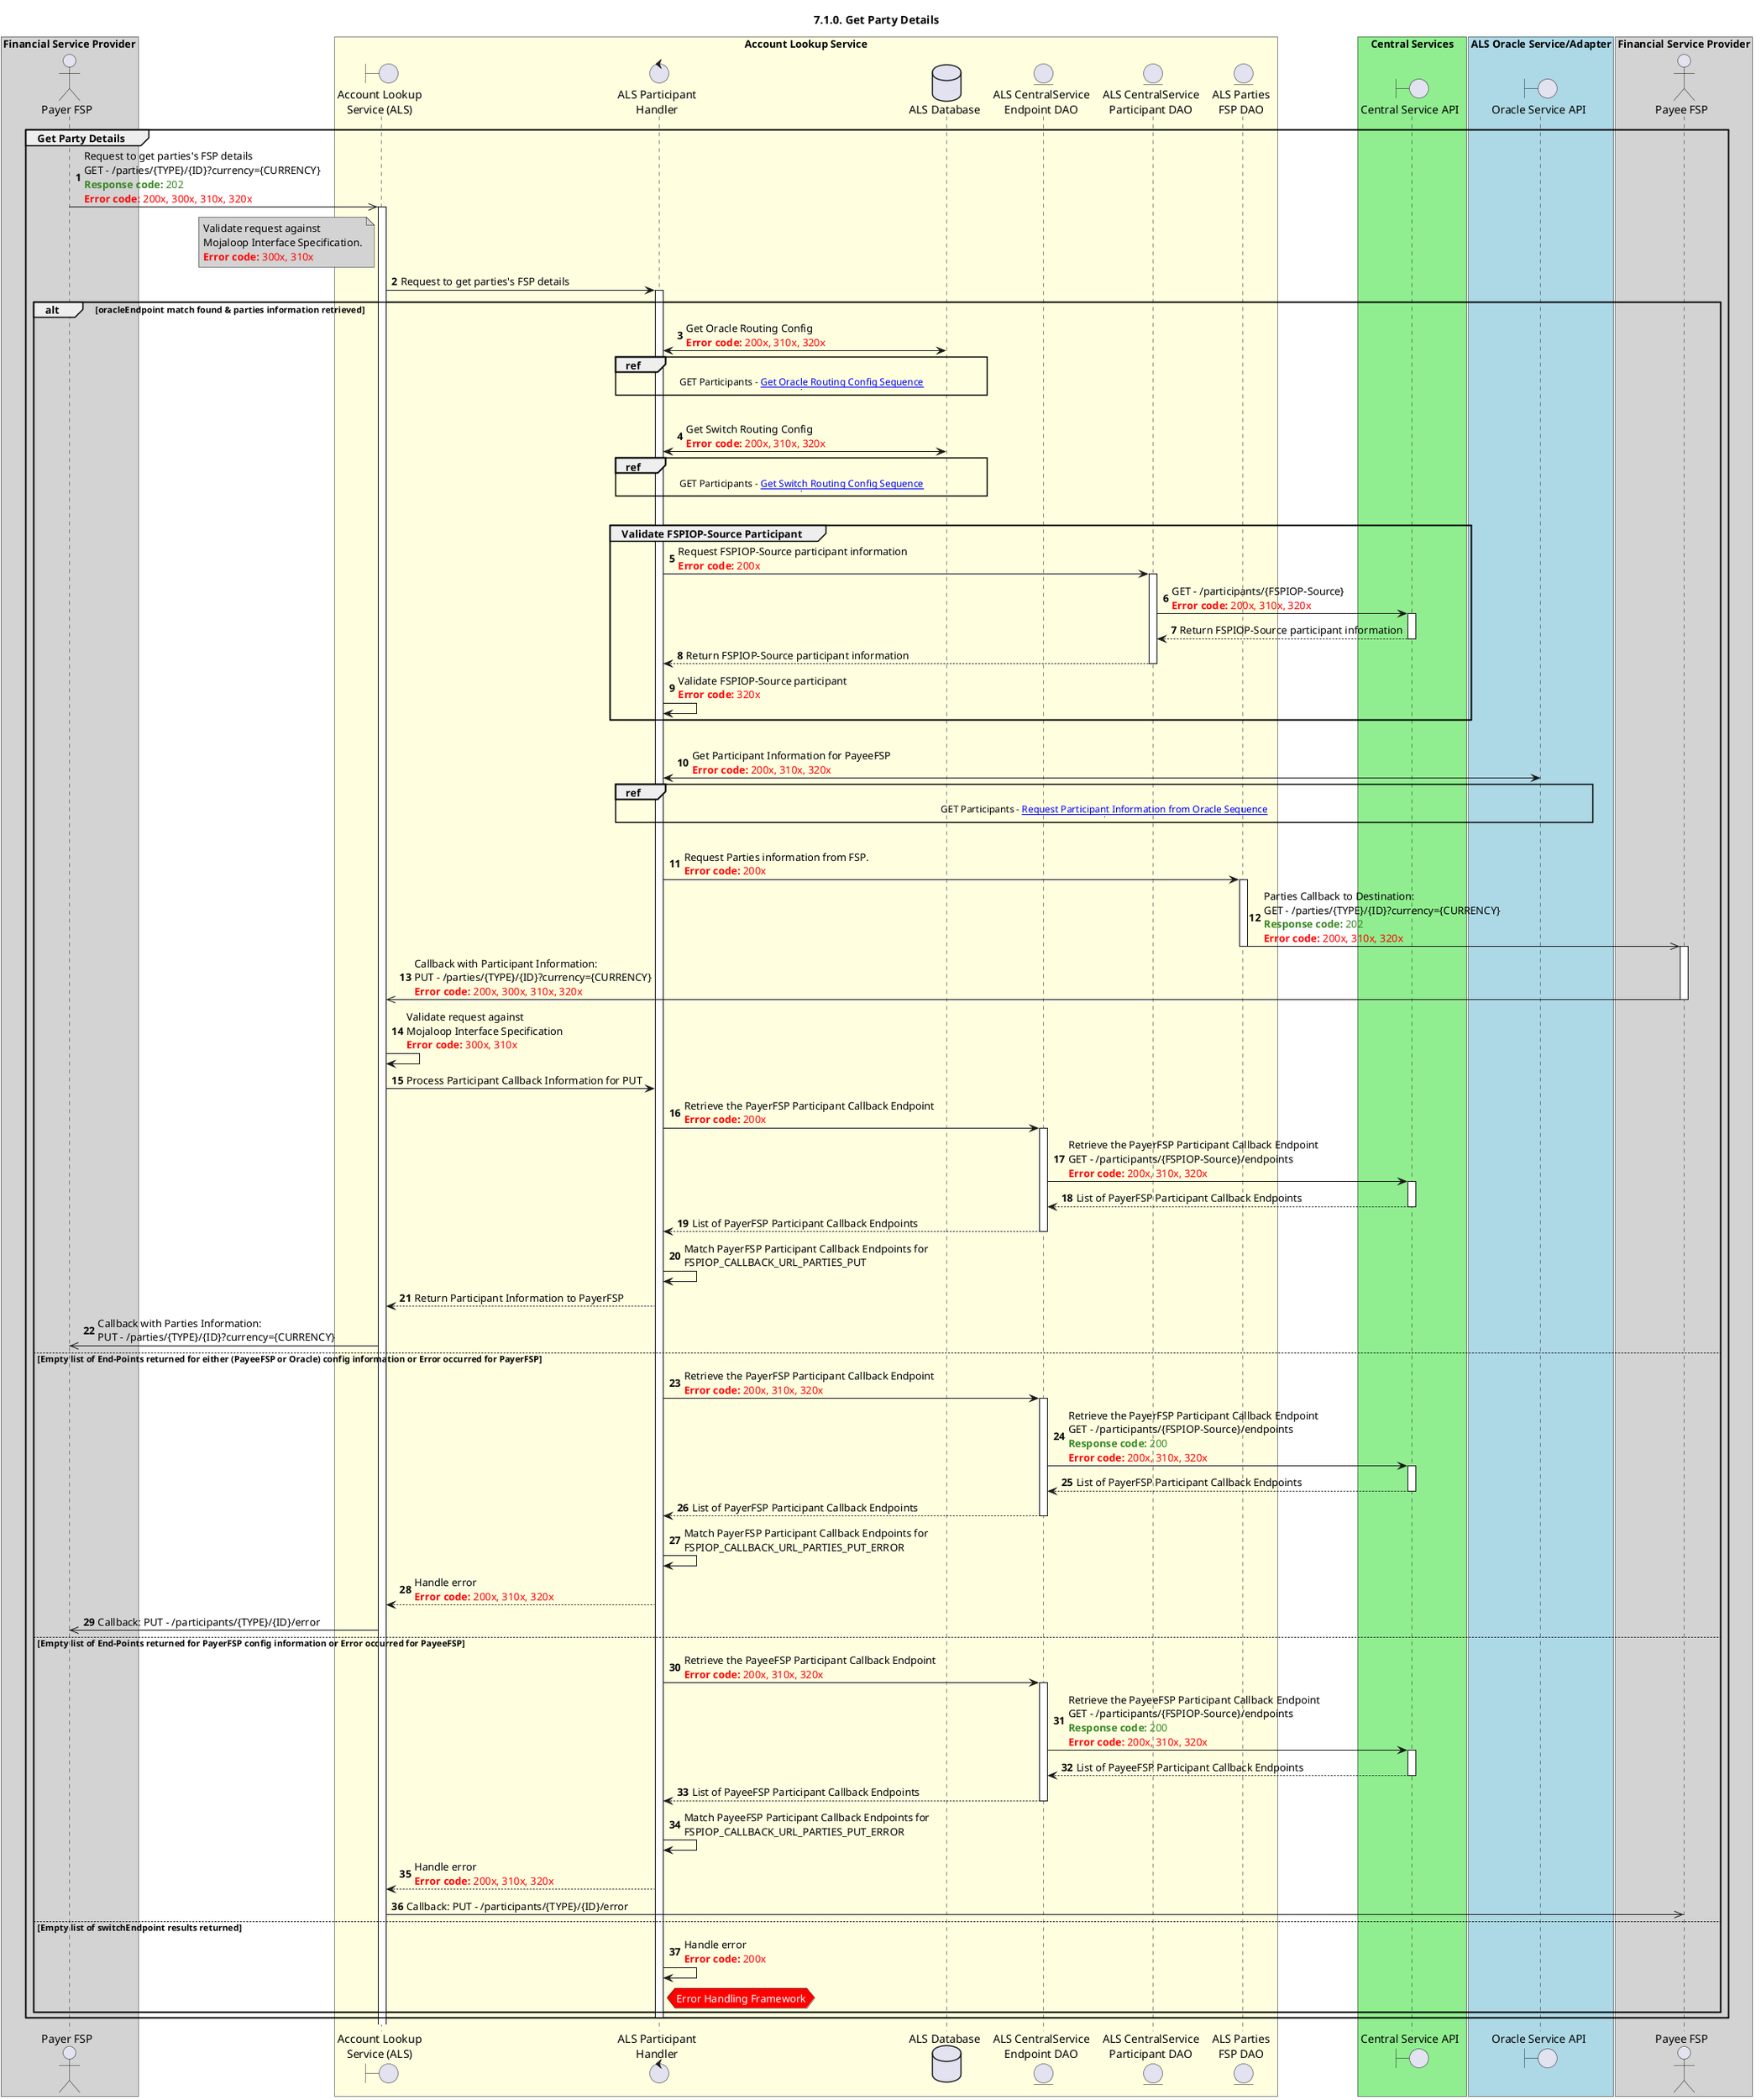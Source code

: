 /'*****
 License
 --------------
 Copyright © 2017 Bill & Melinda Gates Foundation
 The Mojaloop files are made available by the Bill & Melinda Gates Foundation under the Apache License, Version 2.0 (the "License") and you may not use these files except in compliance with the License. You may obtain a copy of the License at
 http://www.apache.org/licenses/LICENSE-2.0
 Unless required by applicable law or agreed to in writing, the Mojaloop files are distributed on an "AS IS" BASIS, WITHOUT WARRANTIES OR CONDITIONS OF ANY KIND, either express or implied. See the License for the specific language governing permissions and limitations under the License.
 Contributors
 --------------
 This is the official list of the Mojaloop project contributors for this file.
 Names of the original copyright holders (individuals or organizations)
 should be listed with a '*' in the first column. People who have
 contributed from an organization can be listed under the organization
 that actually holds the copyright for their contributions (see the
 Gates Foundation organization for an example). Those individuals should have
 their names indented and be marked with a '-'. Email address can be added
 optionally within square brackets <email>.
 * Gates Foundation
 - Name Surname <name.surname@gatesfoundation.com>

 * Georgi Georgiev <georgi.georgiev@modusbox.com>
 * Rajiv Mothilal <rajiv.mothilal@modusbox.com>
 --------------
 ******'/


@startuml
' declare title
title 7.1.0. Get Party Details

autonumber
' Actor Keys:
' boundary - APIs/Interfaces, etc
' entity - Database Access Objects
' database - Database Persistance Store

' declare actors
actor "Payer FSP" as PAYER_FSP
actor "Payee FSP" as PAYEE_FSP
boundary "Account Lookup\nService (ALS)" as ALS_API
control "ALS Participant\nHandler" as ALS_PARTICIPANT_HANDLER
entity "ALS CentralService\nEndpoint DAO" as ALS_CENTRALSERVICE_ENDPOINT_CONFIG_DAO
entity "ALS CentralService\nParticipant DAO" as ALS_CENTRALSERVICE_PARTICIPANT_DAO
'entity "ALS Participant Oracle DAO" as ALS_PARTICIPANT_ORACLE_DAO
entity "ALS Parties\nFSP DAO" as ALS_PARTIES_FSP_DAO
database "ALS Database" as ALS_DB
boundary "Oracle Service API" as ORACLE_API
boundary "Central Service API" as CENTRALSERVICE_API

box "Financial Service Provider" #LightGrey
participant PAYER_FSP
end box

box "Account Lookup Service" #LightYellow
participant ALS_API
participant ALS_PARTICIPANT_HANDLER
participant ALS_DB
participant ALS_CENTRALSERVICE_ENDPOINT_CONFIG_DAO
participant ALS_CENTRALSERVICE_PARTICIPANT_DAO
participant ALS_PARTIES_FSP_DAO
end box

box "Central Services" #LightGreen
participant CENTRALSERVICE_API
end box

box "ALS Oracle Service/Adapter" #LightBlue
participant ORACLE_API
end box

box "Financial Service Provider" #LightGrey
participant PAYEE_FSP
end box

' START OF FLOW

group Get Party Details
    PAYER_FSP ->> ALS_API: Request to get parties's FSP details\nGET - /parties/{TYPE}/{ID}?currency={CURRENCY}\n<color #388724><b>Response code:</b> 202</color>\n<color #red><b>Error code:</b> 200x, 300x, 310x, 320x</color>
    activate ALS_API
    note left ALS_API #lightgray
        Validate request against
        Mojaloop Interface Specification.
        <color #red><b>Error code:</b> 300x, 310x</color>
    end note

    ALS_API -> ALS_PARTICIPANT_HANDLER: Request to get parties's FSP details

    alt oracleEndpoint match found & parties information retrieved
        activate ALS_PARTICIPANT_HANDLER
        '********************* Retrieve Oracle Routing Information - START ************************
        ALS_PARTICIPANT_HANDLER <-> ALS_DB: Get Oracle Routing Config\n<color #red><b>Error code:</b> 200x, 310x, 320x</color>
        ref over ALS_PARTICIPANT_HANDLER, ALS_DB
            GET Participants - [[https://docs.mojaloop.live/mojaloop-technical-overview/account-lookup-service/als-get-participants.html Get Oracle Routing Config Sequence]]
            |||
        end ref
        '********************* Retrieve Oracle Routing Information - END ************************
        |||
        '********************* Retrieve Switch Routing Information - START ************************
        ALS_PARTICIPANT_HANDLER <-> ALS_DB: Get Switch Routing Config\n<color #red><b>Error code:</b> 200x, 310x, 320x</color>
        ref over ALS_PARTICIPANT_HANDLER, ALS_DB
            GET Participants - [[https://docs.mojaloop.live/mojaloop-technical-overview/account-lookup-service/als-get-participants.html Get Switch Routing Config Sequence]]
            |||
        end ref
        '********************* Retrieve Switch Routing Information - END ************************
        |||
        group Validate FSPIOP-Source Participant
            ALS_PARTICIPANT_HANDLER -> ALS_CENTRALSERVICE_PARTICIPANT_DAO: Request FSPIOP-Source participant information\n<color #red><b>Error code:</b> 200x</color>
            activate ALS_CENTRALSERVICE_PARTICIPANT_DAO

            ALS_CENTRALSERVICE_PARTICIPANT_DAO -> CENTRALSERVICE_API: GET - /participants/{FSPIOP-Source}\n<color #red><b>Error code:</b> 200x, 310x, 320x</color>
            activate CENTRALSERVICE_API
            CENTRALSERVICE_API --> ALS_CENTRALSERVICE_PARTICIPANT_DAO: Return FSPIOP-Source participant information
            deactivate CENTRALSERVICE_API

            ALS_CENTRALSERVICE_PARTICIPANT_DAO --> ALS_PARTICIPANT_HANDLER: Return FSPIOP-Source participant information

            deactivate ALS_CENTRALSERVICE_PARTICIPANT_DAO

            ALS_PARTICIPANT_HANDLER -> ALS_PARTICIPANT_HANDLER: Validate FSPIOP-Source participant\n<color #red><b>Error code:</b> 320x</color>
        end group
        |||

        '********************* Request Oracle Participant Information - START ************************

        ALS_PARTICIPANT_HANDLER <-> ORACLE_API: Get Participant Information for PayeeFSP\n<color #red><b>Error code:</b> 200x, 310x, 320x</color>
        ref over ALS_PARTICIPANT_HANDLER, ORACLE_API
            GET Participants - [[https://docs.mojaloop.live/mojaloop-technical-overview/account-lookup-service/als-get-participants.html Request Participant Information from Oracle Sequence]]
            |||
        end ref

        '********************* Request Oracle Participant Information - END ************************
        |||
        '********************* Request Parties Information - START ************************

        ALS_PARTICIPANT_HANDLER -> ALS_PARTIES_FSP_DAO: Request Parties information from FSP.\n<color #red><b>Error code:</b> 200x</color>

        activate ALS_PARTIES_FSP_DAO
        ALS_PARTIES_FSP_DAO ->> PAYEE_FSP: Parties Callback to Destination:\nGET - /parties/{TYPE}/{ID}?currency={CURRENCY}\n<color #388724><b>Response code:</b> 202</color>\n<color #red><b>Error code:</b> 200x, 310x, 320x</color>
        deactivate ALS_PARTIES_FSP_DAO
        activate PAYEE_FSP

        PAYEE_FSP ->> ALS_API: Callback with Participant Information:\nPUT - /parties/{TYPE}/{ID}?currency={CURRENCY}\n<color #red><b>Error code:</b> 200x, 300x, 310x, 320x</color>
        deactivate PAYEE_FSP

        ALS_API -> ALS_API: Validate request against\nMojaloop Interface Specification\n<color #red><b>Error code:</b> 300x, 310x</color>
        ALS_API -> ALS_PARTICIPANT_HANDLER: Process Participant Callback Information for PUT

        '********************* Request Parties Information - END ************************

        '********************* Get PayerFSP Participant Information - START ************************

        ALS_PARTICIPANT_HANDLER -> ALS_CENTRALSERVICE_ENDPOINT_CONFIG_DAO: Retrieve the PayerFSP Participant Callback Endpoint\n<color #red><b>Error code:</b> 200x</color>
        activate ALS_CENTRALSERVICE_ENDPOINT_CONFIG_DAO
        ALS_CENTRALSERVICE_ENDPOINT_CONFIG_DAO -> CENTRALSERVICE_API: Retrieve the PayerFSP Participant Callback Endpoint\nGET - /participants/{FSPIOP-Source}/endpoints\n<color #red><b>Error code:</b> 200x, 310x, 320x</color>
        activate CENTRALSERVICE_API
        CENTRALSERVICE_API --> ALS_CENTRALSERVICE_ENDPOINT_CONFIG_DAO: List of PayerFSP Participant Callback Endpoints
        deactivate CENTRALSERVICE_API
        ALS_CENTRALSERVICE_ENDPOINT_CONFIG_DAO --> ALS_PARTICIPANT_HANDLER: List of PayerFSP Participant Callback Endpoints
        deactivate ALS_CENTRALSERVICE_ENDPOINT_CONFIG_DAO

        ALS_PARTICIPANT_HANDLER -> ALS_PARTICIPANT_HANDLER: Match PayerFSP Participant Callback Endpoints for\nFSPIOP_CALLBACK_URL_PARTIES_PUT

        '********************* Get PayerFSP Participant Information - END ************************

        ALS_PARTICIPANT_HANDLER --> ALS_API: Return Participant Information to PayerFSP
        ALS_API ->> PAYER_FSP: Callback with Parties Information:\nPUT - /parties/{TYPE}/{ID}?currency={CURRENCY}

    else Empty list of End-Points returned for either (PayeeFSP or Oracle) config information or Error occurred for PayerFSP

        '********************* Get PayerFSP Participant Information - START ************************

        ALS_PARTICIPANT_HANDLER -> ALS_CENTRALSERVICE_ENDPOINT_CONFIG_DAO: Retrieve the PayerFSP Participant Callback Endpoint\n<color #red><b>Error code:</b> 200x, 310x, 320x</color>
        activate ALS_CENTRALSERVICE_ENDPOINT_CONFIG_DAO
        ALS_CENTRALSERVICE_ENDPOINT_CONFIG_DAO -> CENTRALSERVICE_API: Retrieve the PayerFSP Participant Callback Endpoint\nGET - /participants/{FSPIOP-Source}/endpoints\n<color #388724><b>Response code:</b> 200</color>\n<color #red><b>Error code:</b> 200x, 310x, 320x</color>
        activate CENTRALSERVICE_API
        CENTRALSERVICE_API --> ALS_CENTRALSERVICE_ENDPOINT_CONFIG_DAO: List of PayerFSP Participant Callback Endpoints
        deactivate CENTRALSERVICE_API
        ALS_CENTRALSERVICE_ENDPOINT_CONFIG_DAO --> ALS_PARTICIPANT_HANDLER: List of PayerFSP Participant Callback Endpoints
        deactivate ALS_CENTRALSERVICE_ENDPOINT_CONFIG_DAO

        ALS_PARTICIPANT_HANDLER -> ALS_PARTICIPANT_HANDLER: Match PayerFSP Participant Callback Endpoints for\nFSPIOP_CALLBACK_URL_PARTIES_PUT_ERROR

        '********************* Get PayerFSP Participant Information - END ************************

        ALS_PARTICIPANT_HANDLER --> ALS_API: Handle error\n<color #red><b>Error code:</b> 200x, 310x, 320x</color>
        ALS_API ->> PAYER_FSP: Callback: PUT - /participants/{TYPE}/{ID}/error
    else Empty list of End-Points returned for PayerFSP config information or Error occurred for PayeeFSP

        '********************* Get PayeeFSP Participant Information - START ************************

        ALS_PARTICIPANT_HANDLER -> ALS_CENTRALSERVICE_ENDPOINT_CONFIG_DAO: Retrieve the PayeeFSP Participant Callback Endpoint\n<color #red><b>Error code:</b> 200x, 310x, 320x</color>
        activate ALS_CENTRALSERVICE_ENDPOINT_CONFIG_DAO
        ALS_CENTRALSERVICE_ENDPOINT_CONFIG_DAO -> CENTRALSERVICE_API: Retrieve the PayeeFSP Participant Callback Endpoint\nGET - /participants/{FSPIOP-Source}/endpoints\n<color #388724><b>Response code:</b> 200</color>\n<color #red><b>Error code:</b> 200x, 310x, 320x</color>
        activate CENTRALSERVICE_API
        CENTRALSERVICE_API --> ALS_CENTRALSERVICE_ENDPOINT_CONFIG_DAO: List of PayeeFSP Participant Callback Endpoints
        deactivate CENTRALSERVICE_API
        ALS_CENTRALSERVICE_ENDPOINT_CONFIG_DAO --> ALS_PARTICIPANT_HANDLER: List of PayeeFSP Participant Callback Endpoints
        deactivate ALS_CENTRALSERVICE_ENDPOINT_CONFIG_DAO

        ALS_PARTICIPANT_HANDLER -> ALS_PARTICIPANT_HANDLER: Match PayeeFSP Participant Callback Endpoints for\nFSPIOP_CALLBACK_URL_PARTIES_PUT_ERROR

        '********************* Get PayerFSP Participant Information - END ************************

        ALS_PARTICIPANT_HANDLER --> ALS_API: Handle error\n<color #red><b>Error code:</b> 200x, 310x, 320x</color>
        ALS_API ->> PAYEE_FSP: Callback: PUT - /participants/{TYPE}/{ID}/error
    else Empty list of switchEndpoint results returned
        ALS_PARTICIPANT_HANDLER -> ALS_PARTICIPANT_HANDLER: Handle error\n<color #red><b>Error code:</b> 200x</color>
        hnote right ALS_PARTICIPANT_HANDLER #red
            <color #white>Error Handling Framework</color>
        end note
    end alt

    deactivate ALS_PARTICIPANT_HANDLER
end
@enduml
